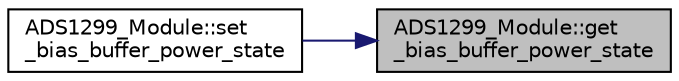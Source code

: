 digraph "ADS1299_Module::get_bias_buffer_power_state"
{
 // LATEX_PDF_SIZE
  edge [fontname="Helvetica",fontsize="10",labelfontname="Helvetica",labelfontsize="10"];
  node [fontname="Helvetica",fontsize="10",shape=record];
  rankdir="RL";
  Node1 [label="ADS1299_Module::get\l_bias_buffer_power_state",height=0.2,width=0.4,color="black", fillcolor="grey75", style="filled", fontcolor="black",tooltip="Gets the current BIAS buffer state."];
  Node1 -> Node2 [dir="back",color="midnightblue",fontsize="10",style="solid",fontname="Helvetica"];
  Node2 [label="ADS1299_Module::set\l_bias_buffer_power_state",height=0.2,width=0.4,color="black", fillcolor="white", style="filled",URL="$class_a_d_s1299___module.html#af13310094a600415a7f51041c8c7a6bd",tooltip="Sets the current BIAS buffer state."];
}
